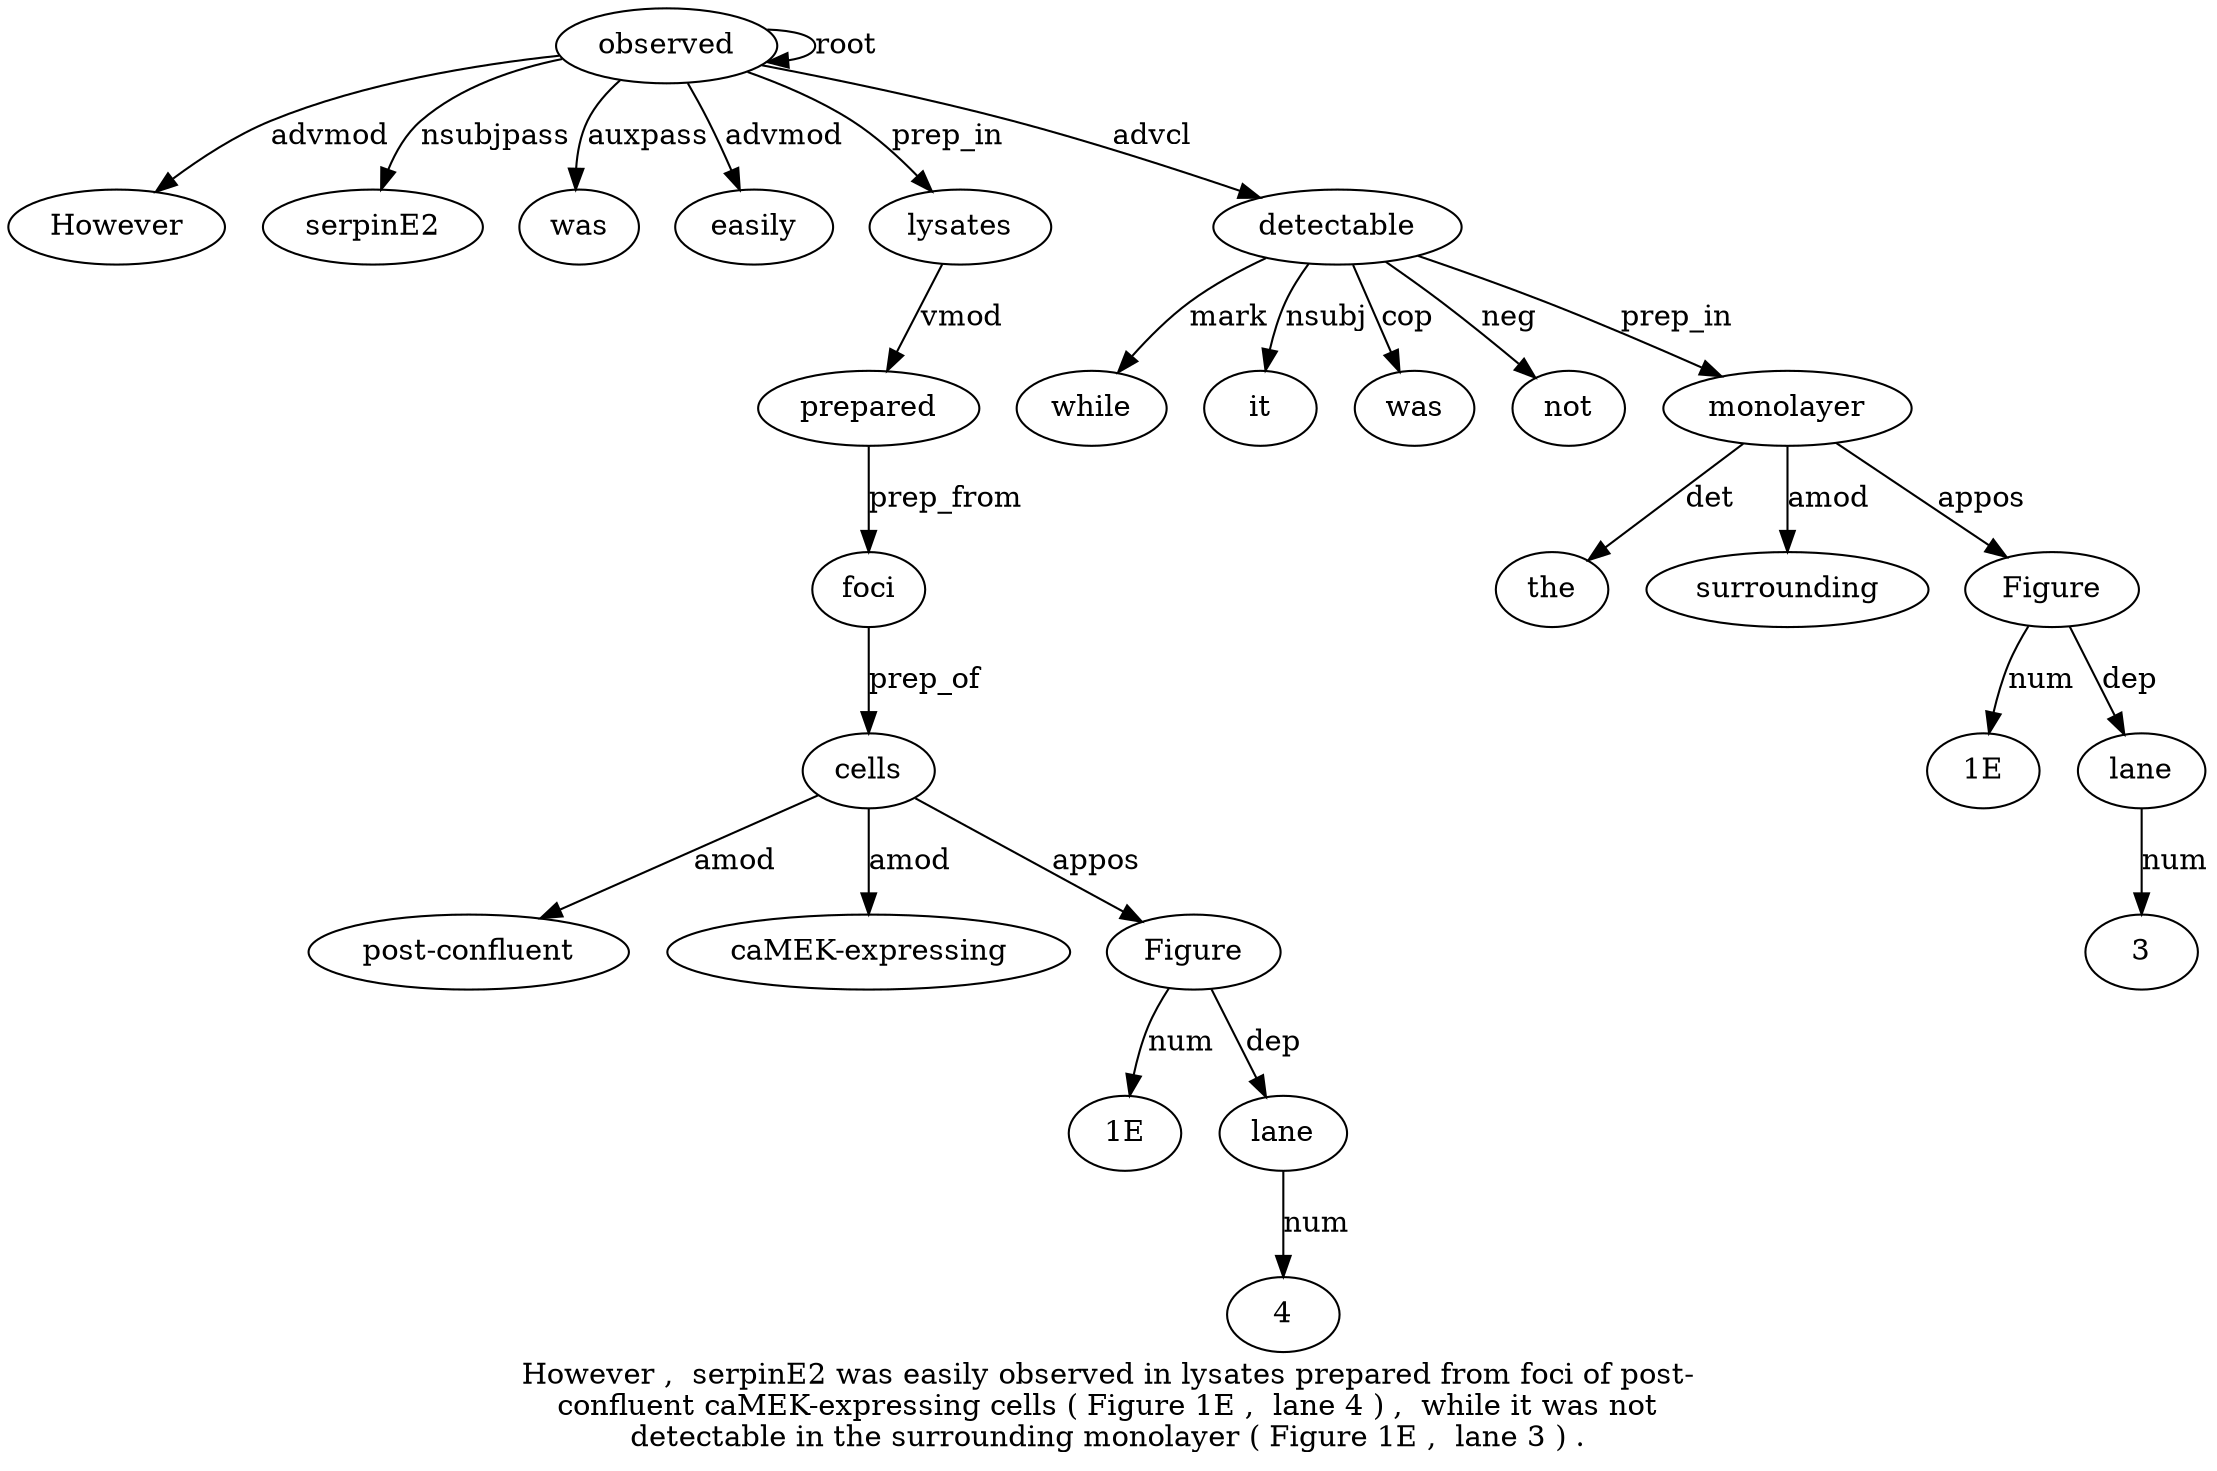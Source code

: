 digraph "However ,  serpinE2 was easily observed in lysates prepared from foci of post-confluent caMEK-expressing cells ( Figure 1E ,  lane 4 ) ,  while it was not detectable in the surrounding monolayer ( Figure 1E ,  lane 3 ) ." {
label="However ,  serpinE2 was easily observed in lysates prepared from foci of post-
confluent caMEK-expressing cells ( Figure 1E ,  lane 4 ) ,  while it was not
detectable in the surrounding monolayer ( Figure 1E ,  lane 3 ) .";
observed6 [style=filled, fillcolor=white, label=observed];
However1 [style=filled, fillcolor=white, label=However];
observed6 -> However1  [label=advmod];
serpinE23 [style=filled, fillcolor=white, label=serpinE2];
observed6 -> serpinE23  [label=nsubjpass];
was4 [style=filled, fillcolor=white, label=was];
observed6 -> was4  [label=auxpass];
easily5 [style=filled, fillcolor=white, label=easily];
observed6 -> easily5  [label=advmod];
observed6 -> observed6  [label=root];
lysates8 [style=filled, fillcolor=white, label=lysates];
observed6 -> lysates8  [label=prep_in];
prepared9 [style=filled, fillcolor=white, label=prepared];
lysates8 -> prepared9  [label=vmod];
foci11 [style=filled, fillcolor=white, label=foci];
prepared9 -> foci11  [label=prep_from];
cells15 [style=filled, fillcolor=white, label=cells];
"post-confluent13" [style=filled, fillcolor=white, label="post-confluent"];
cells15 -> "post-confluent13"  [label=amod];
"caMEK-expressing14" [style=filled, fillcolor=white, label="caMEK-expressing"];
cells15 -> "caMEK-expressing14"  [label=amod];
foci11 -> cells15  [label=prep_of];
Figure17 [style=filled, fillcolor=white, label=Figure];
cells15 -> Figure17  [label=appos];
"1E18" [style=filled, fillcolor=white, label="1E"];
Figure17 -> "1E18"  [label=num];
lane20 [style=filled, fillcolor=white, label=lane];
Figure17 -> lane20  [label=dep];
421 [style=filled, fillcolor=white, label=4];
lane20 -> 421  [label=num];
detectable28 [style=filled, fillcolor=white, label=detectable];
while24 [style=filled, fillcolor=white, label=while];
detectable28 -> while24  [label=mark];
it25 [style=filled, fillcolor=white, label=it];
detectable28 -> it25  [label=nsubj];
was26 [style=filled, fillcolor=white, label=was];
detectable28 -> was26  [label=cop];
not27 [style=filled, fillcolor=white, label=not];
detectable28 -> not27  [label=neg];
observed6 -> detectable28  [label=advcl];
monolayer32 [style=filled, fillcolor=white, label=monolayer];
the30 [style=filled, fillcolor=white, label=the];
monolayer32 -> the30  [label=det];
surrounding31 [style=filled, fillcolor=white, label=surrounding];
monolayer32 -> surrounding31  [label=amod];
detectable28 -> monolayer32  [label=prep_in];
Figure34 [style=filled, fillcolor=white, label=Figure];
monolayer32 -> Figure34  [label=appos];
"1E35" [style=filled, fillcolor=white, label="1E"];
Figure34 -> "1E35"  [label=num];
lane37 [style=filled, fillcolor=white, label=lane];
Figure34 -> lane37  [label=dep];
338 [style=filled, fillcolor=white, label=3];
lane37 -> 338  [label=num];
}
